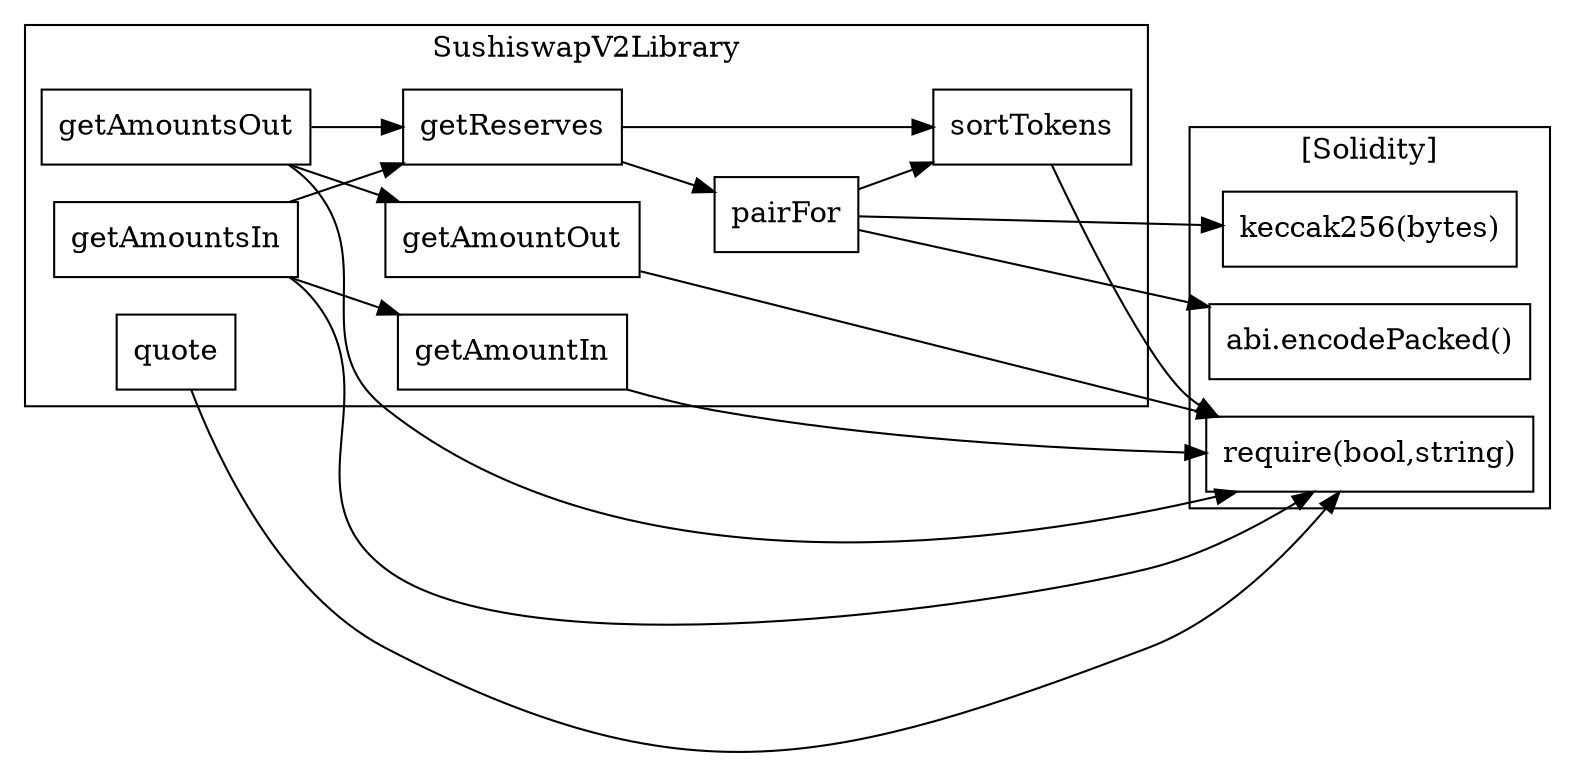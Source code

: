 strict digraph {
rankdir="LR"
node [shape=box]
subgraph cluster_581_SushiswapV2Library {
label = "SushiswapV2Library"
"581_sortTokens" [label="sortTokens"]
"581_getAmountsOut" [label="getAmountsOut"]
"581_getAmountOut" [label="getAmountOut"]
"581_pairFor" [label="pairFor"]
"581_quote" [label="quote"]
"581_getAmountsIn" [label="getAmountsIn"]
"581_getReserves" [label="getReserves"]
"581_getAmountIn" [label="getAmountIn"]
"581_getReserves" -> "581_sortTokens"
"581_getAmountsOut" -> "581_getReserves"
"581_getReserves" -> "581_pairFor"
"581_getAmountsIn" -> "581_getAmountIn"
"581_getAmountsIn" -> "581_getReserves"
"581_getAmountsOut" -> "581_getAmountOut"
"581_pairFor" -> "581_sortTokens"
}subgraph cluster_solidity {
label = "[Solidity]"
"keccak256(bytes)" 
"abi.encodePacked()" 
"require(bool,string)" 
"581_pairFor" -> "keccak256(bytes)"
"581_sortTokens" -> "require(bool,string)"
"581_getAmountsOut" -> "require(bool,string)"
"581_getAmountsIn" -> "require(bool,string)"
"581_getAmountOut" -> "require(bool,string)"
"581_getAmountIn" -> "require(bool,string)"
"581_quote" -> "require(bool,string)"
"581_pairFor" -> "abi.encodePacked()"
}
}